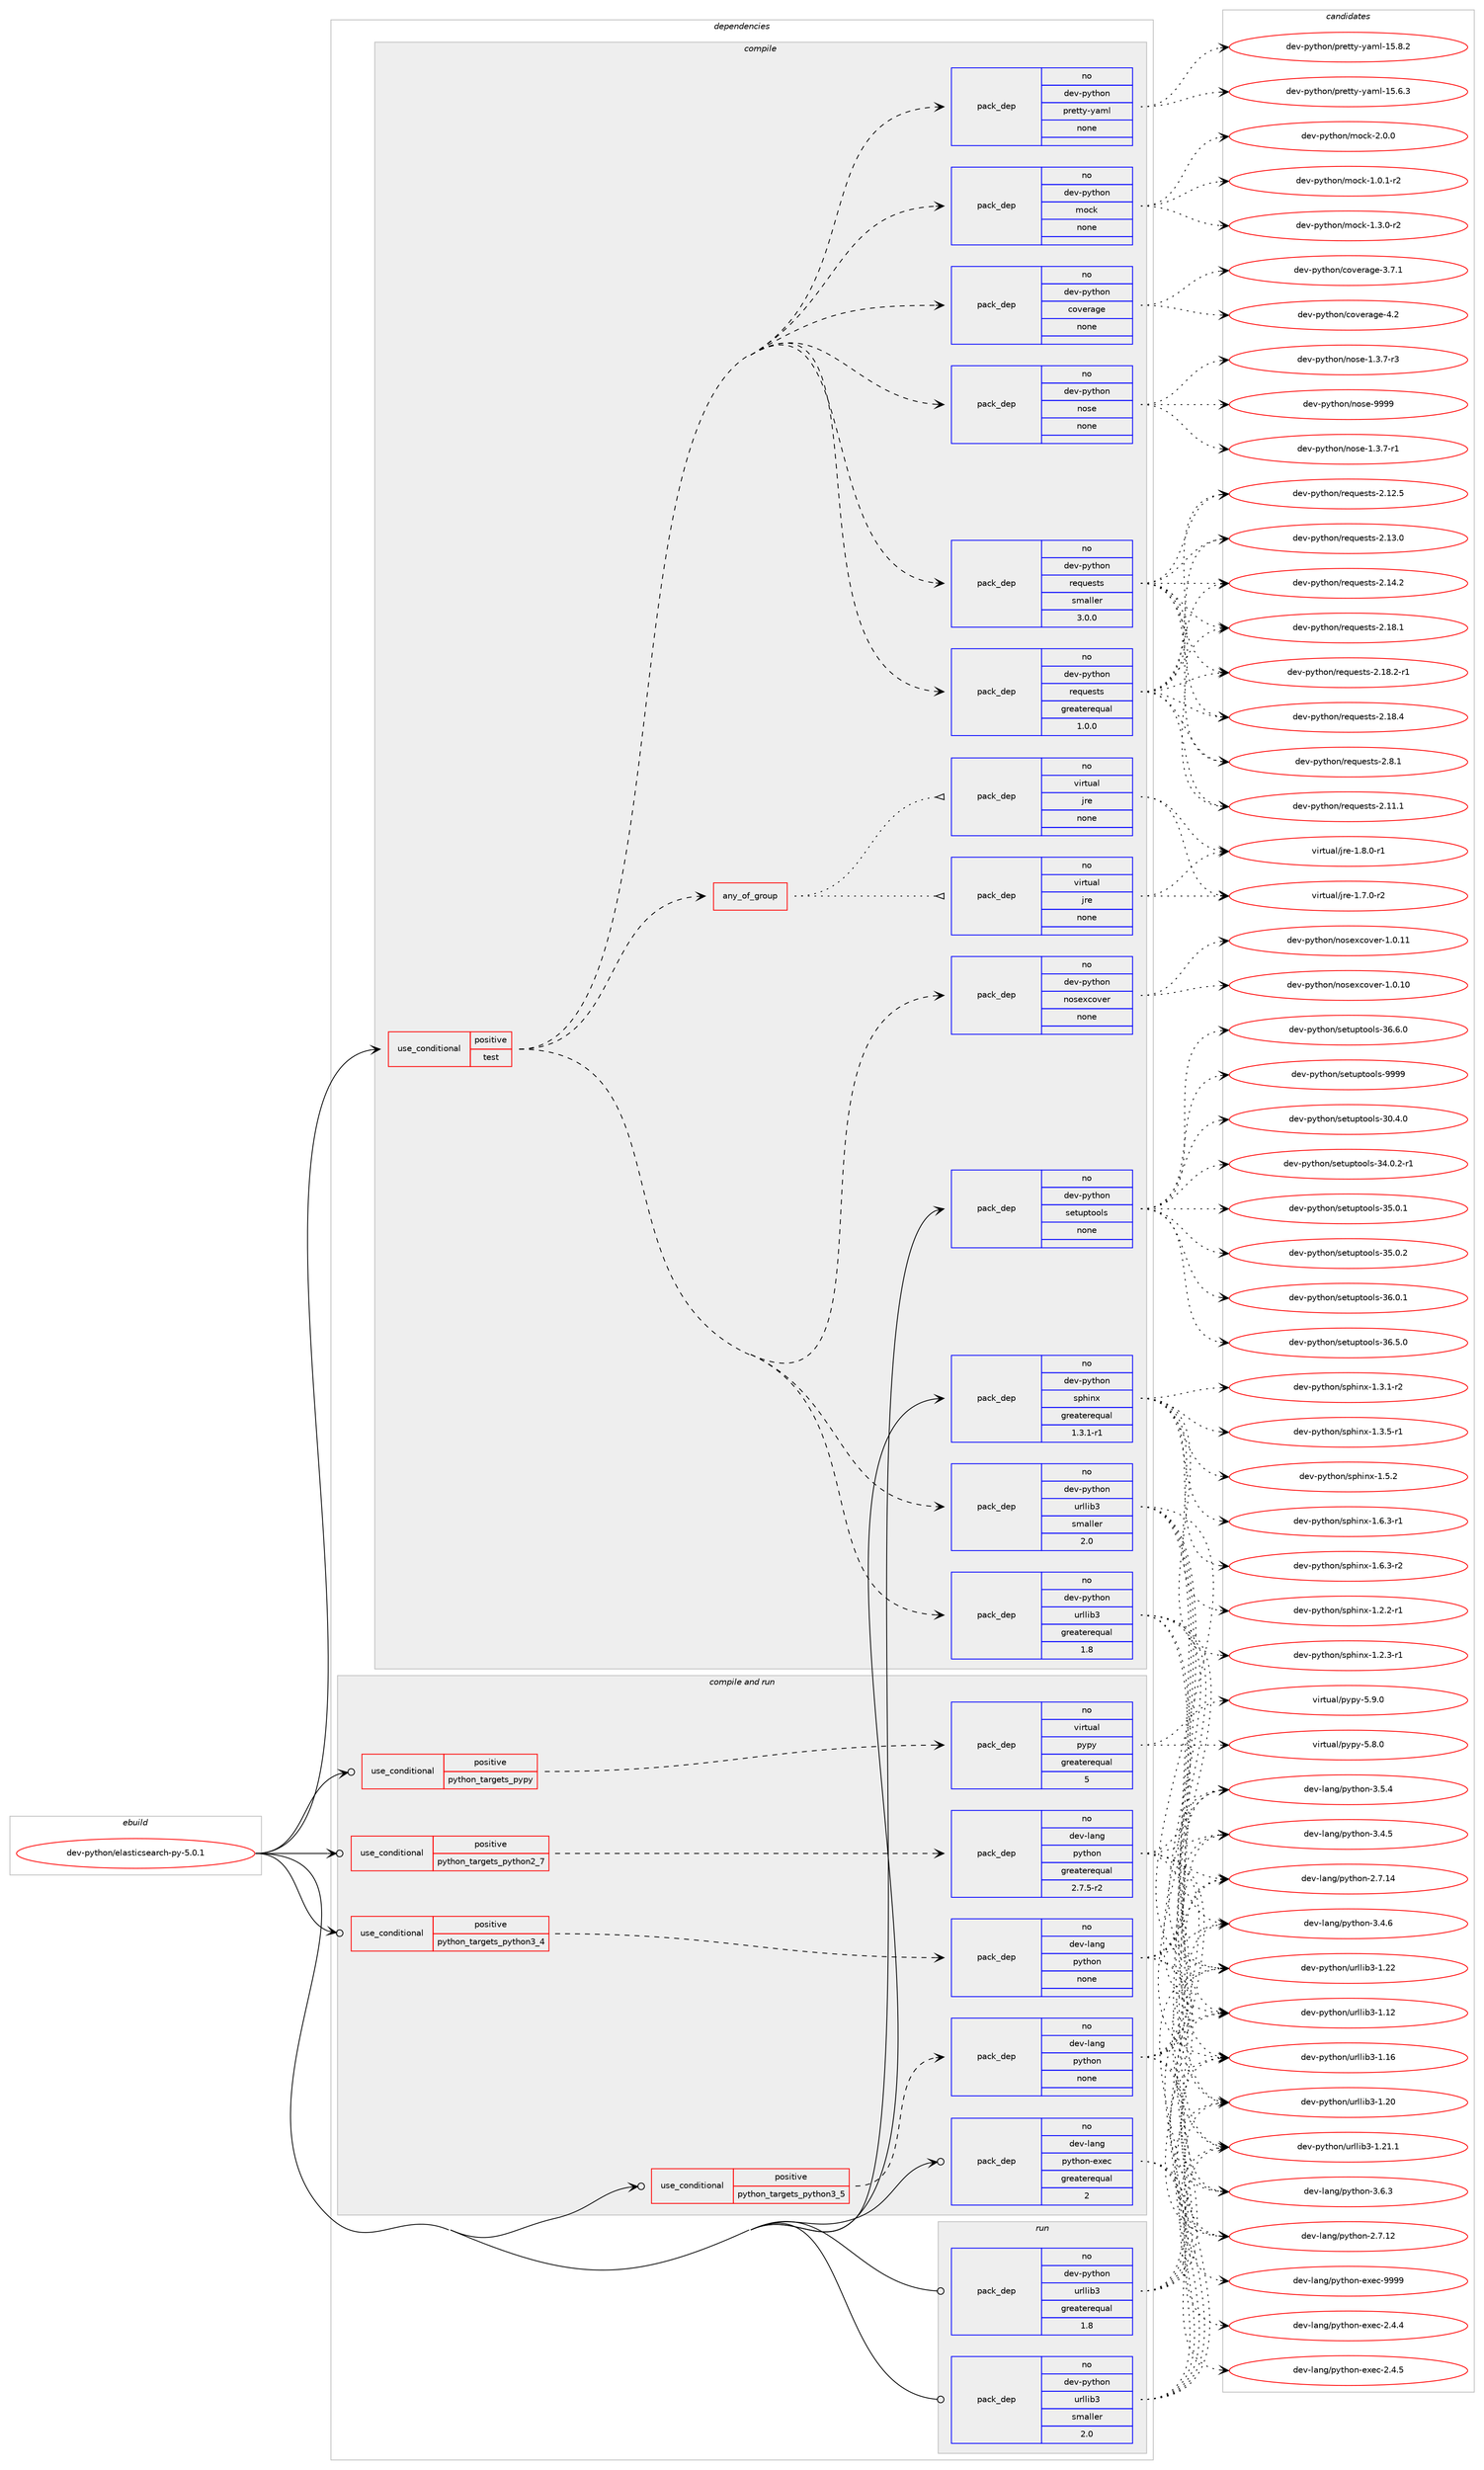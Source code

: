 digraph prolog {

# *************
# Graph options
# *************

newrank=true;
concentrate=true;
compound=true;
graph [rankdir=LR,fontname=Helvetica,fontsize=10,ranksep=1.5];#, ranksep=2.5, nodesep=0.2];
edge  [arrowhead=vee];
node  [fontname=Helvetica,fontsize=10];

# **********
# The ebuild
# **********

subgraph cluster_leftcol {
color=gray;
rank=same;
label=<<i>ebuild</i>>;
id [label="dev-python/elasticsearch-py-5.0.1", color=red, width=4, href="../dev-python/elasticsearch-py-5.0.1.svg"];
}

# ****************
# The dependencies
# ****************

subgraph cluster_midcol {
color=gray;
label=<<i>dependencies</i>>;
subgraph cluster_compile {
fillcolor="#eeeeee";
style=filled;
label=<<i>compile</i>>;
subgraph cond32323 {
dependency155831 [label=<<TABLE BORDER="0" CELLBORDER="1" CELLSPACING="0" CELLPADDING="4"><TR><TD ROWSPAN="3" CELLPADDING="10">use_conditional</TD></TR><TR><TD>positive</TD></TR><TR><TD>test</TD></TR></TABLE>>, shape=none, color=red];
subgraph pack119674 {
dependency155832 [label=<<TABLE BORDER="0" CELLBORDER="1" CELLSPACING="0" CELLPADDING="4" WIDTH="220"><TR><TD ROWSPAN="6" CELLPADDING="30">pack_dep</TD></TR><TR><TD WIDTH="110">no</TD></TR><TR><TD>dev-python</TD></TR><TR><TD>urllib3</TD></TR><TR><TD>greaterequal</TD></TR><TR><TD>1.8</TD></TR></TABLE>>, shape=none, color=blue];
}
dependency155831:e -> dependency155832:w [weight=20,style="dashed",arrowhead="vee"];
subgraph pack119675 {
dependency155833 [label=<<TABLE BORDER="0" CELLBORDER="1" CELLSPACING="0" CELLPADDING="4" WIDTH="220"><TR><TD ROWSPAN="6" CELLPADDING="30">pack_dep</TD></TR><TR><TD WIDTH="110">no</TD></TR><TR><TD>dev-python</TD></TR><TR><TD>urllib3</TD></TR><TR><TD>smaller</TD></TR><TR><TD>2.0</TD></TR></TABLE>>, shape=none, color=blue];
}
dependency155831:e -> dependency155833:w [weight=20,style="dashed",arrowhead="vee"];
subgraph pack119676 {
dependency155834 [label=<<TABLE BORDER="0" CELLBORDER="1" CELLSPACING="0" CELLPADDING="4" WIDTH="220"><TR><TD ROWSPAN="6" CELLPADDING="30">pack_dep</TD></TR><TR><TD WIDTH="110">no</TD></TR><TR><TD>dev-python</TD></TR><TR><TD>requests</TD></TR><TR><TD>greaterequal</TD></TR><TR><TD>1.0.0</TD></TR></TABLE>>, shape=none, color=blue];
}
dependency155831:e -> dependency155834:w [weight=20,style="dashed",arrowhead="vee"];
subgraph pack119677 {
dependency155835 [label=<<TABLE BORDER="0" CELLBORDER="1" CELLSPACING="0" CELLPADDING="4" WIDTH="220"><TR><TD ROWSPAN="6" CELLPADDING="30">pack_dep</TD></TR><TR><TD WIDTH="110">no</TD></TR><TR><TD>dev-python</TD></TR><TR><TD>requests</TD></TR><TR><TD>smaller</TD></TR><TR><TD>3.0.0</TD></TR></TABLE>>, shape=none, color=blue];
}
dependency155831:e -> dependency155835:w [weight=20,style="dashed",arrowhead="vee"];
subgraph pack119678 {
dependency155836 [label=<<TABLE BORDER="0" CELLBORDER="1" CELLSPACING="0" CELLPADDING="4" WIDTH="220"><TR><TD ROWSPAN="6" CELLPADDING="30">pack_dep</TD></TR><TR><TD WIDTH="110">no</TD></TR><TR><TD>dev-python</TD></TR><TR><TD>nose</TD></TR><TR><TD>none</TD></TR><TR><TD></TD></TR></TABLE>>, shape=none, color=blue];
}
dependency155831:e -> dependency155836:w [weight=20,style="dashed",arrowhead="vee"];
subgraph pack119679 {
dependency155837 [label=<<TABLE BORDER="0" CELLBORDER="1" CELLSPACING="0" CELLPADDING="4" WIDTH="220"><TR><TD ROWSPAN="6" CELLPADDING="30">pack_dep</TD></TR><TR><TD WIDTH="110">no</TD></TR><TR><TD>dev-python</TD></TR><TR><TD>coverage</TD></TR><TR><TD>none</TD></TR><TR><TD></TD></TR></TABLE>>, shape=none, color=blue];
}
dependency155831:e -> dependency155837:w [weight=20,style="dashed",arrowhead="vee"];
subgraph pack119680 {
dependency155838 [label=<<TABLE BORDER="0" CELLBORDER="1" CELLSPACING="0" CELLPADDING="4" WIDTH="220"><TR><TD ROWSPAN="6" CELLPADDING="30">pack_dep</TD></TR><TR><TD WIDTH="110">no</TD></TR><TR><TD>dev-python</TD></TR><TR><TD>mock</TD></TR><TR><TD>none</TD></TR><TR><TD></TD></TR></TABLE>>, shape=none, color=blue];
}
dependency155831:e -> dependency155838:w [weight=20,style="dashed",arrowhead="vee"];
subgraph pack119681 {
dependency155839 [label=<<TABLE BORDER="0" CELLBORDER="1" CELLSPACING="0" CELLPADDING="4" WIDTH="220"><TR><TD ROWSPAN="6" CELLPADDING="30">pack_dep</TD></TR><TR><TD WIDTH="110">no</TD></TR><TR><TD>dev-python</TD></TR><TR><TD>pretty-yaml</TD></TR><TR><TD>none</TD></TR><TR><TD></TD></TR></TABLE>>, shape=none, color=blue];
}
dependency155831:e -> dependency155839:w [weight=20,style="dashed",arrowhead="vee"];
subgraph pack119682 {
dependency155840 [label=<<TABLE BORDER="0" CELLBORDER="1" CELLSPACING="0" CELLPADDING="4" WIDTH="220"><TR><TD ROWSPAN="6" CELLPADDING="30">pack_dep</TD></TR><TR><TD WIDTH="110">no</TD></TR><TR><TD>dev-python</TD></TR><TR><TD>nosexcover</TD></TR><TR><TD>none</TD></TR><TR><TD></TD></TR></TABLE>>, shape=none, color=blue];
}
dependency155831:e -> dependency155840:w [weight=20,style="dashed",arrowhead="vee"];
subgraph any3794 {
dependency155841 [label=<<TABLE BORDER="0" CELLBORDER="1" CELLSPACING="0" CELLPADDING="4"><TR><TD CELLPADDING="10">any_of_group</TD></TR></TABLE>>, shape=none, color=red];subgraph pack119683 {
dependency155842 [label=<<TABLE BORDER="0" CELLBORDER="1" CELLSPACING="0" CELLPADDING="4" WIDTH="220"><TR><TD ROWSPAN="6" CELLPADDING="30">pack_dep</TD></TR><TR><TD WIDTH="110">no</TD></TR><TR><TD>virtual</TD></TR><TR><TD>jre</TD></TR><TR><TD>none</TD></TR><TR><TD></TD></TR></TABLE>>, shape=none, color=blue];
}
dependency155841:e -> dependency155842:w [weight=20,style="dotted",arrowhead="oinv"];
subgraph pack119684 {
dependency155843 [label=<<TABLE BORDER="0" CELLBORDER="1" CELLSPACING="0" CELLPADDING="4" WIDTH="220"><TR><TD ROWSPAN="6" CELLPADDING="30">pack_dep</TD></TR><TR><TD WIDTH="110">no</TD></TR><TR><TD>virtual</TD></TR><TR><TD>jre</TD></TR><TR><TD>none</TD></TR><TR><TD></TD></TR></TABLE>>, shape=none, color=blue];
}
dependency155841:e -> dependency155843:w [weight=20,style="dotted",arrowhead="oinv"];
}
dependency155831:e -> dependency155841:w [weight=20,style="dashed",arrowhead="vee"];
}
id:e -> dependency155831:w [weight=20,style="solid",arrowhead="vee"];
subgraph pack119685 {
dependency155844 [label=<<TABLE BORDER="0" CELLBORDER="1" CELLSPACING="0" CELLPADDING="4" WIDTH="220"><TR><TD ROWSPAN="6" CELLPADDING="30">pack_dep</TD></TR><TR><TD WIDTH="110">no</TD></TR><TR><TD>dev-python</TD></TR><TR><TD>setuptools</TD></TR><TR><TD>none</TD></TR><TR><TD></TD></TR></TABLE>>, shape=none, color=blue];
}
id:e -> dependency155844:w [weight=20,style="solid",arrowhead="vee"];
subgraph pack119686 {
dependency155845 [label=<<TABLE BORDER="0" CELLBORDER="1" CELLSPACING="0" CELLPADDING="4" WIDTH="220"><TR><TD ROWSPAN="6" CELLPADDING="30">pack_dep</TD></TR><TR><TD WIDTH="110">no</TD></TR><TR><TD>dev-python</TD></TR><TR><TD>sphinx</TD></TR><TR><TD>greaterequal</TD></TR><TR><TD>1.3.1-r1</TD></TR></TABLE>>, shape=none, color=blue];
}
id:e -> dependency155845:w [weight=20,style="solid",arrowhead="vee"];
}
subgraph cluster_compileandrun {
fillcolor="#eeeeee";
style=filled;
label=<<i>compile and run</i>>;
subgraph cond32324 {
dependency155846 [label=<<TABLE BORDER="0" CELLBORDER="1" CELLSPACING="0" CELLPADDING="4"><TR><TD ROWSPAN="3" CELLPADDING="10">use_conditional</TD></TR><TR><TD>positive</TD></TR><TR><TD>python_targets_pypy</TD></TR></TABLE>>, shape=none, color=red];
subgraph pack119687 {
dependency155847 [label=<<TABLE BORDER="0" CELLBORDER="1" CELLSPACING="0" CELLPADDING="4" WIDTH="220"><TR><TD ROWSPAN="6" CELLPADDING="30">pack_dep</TD></TR><TR><TD WIDTH="110">no</TD></TR><TR><TD>virtual</TD></TR><TR><TD>pypy</TD></TR><TR><TD>greaterequal</TD></TR><TR><TD>5</TD></TR></TABLE>>, shape=none, color=blue];
}
dependency155846:e -> dependency155847:w [weight=20,style="dashed",arrowhead="vee"];
}
id:e -> dependency155846:w [weight=20,style="solid",arrowhead="odotvee"];
subgraph cond32325 {
dependency155848 [label=<<TABLE BORDER="0" CELLBORDER="1" CELLSPACING="0" CELLPADDING="4"><TR><TD ROWSPAN="3" CELLPADDING="10">use_conditional</TD></TR><TR><TD>positive</TD></TR><TR><TD>python_targets_python2_7</TD></TR></TABLE>>, shape=none, color=red];
subgraph pack119688 {
dependency155849 [label=<<TABLE BORDER="0" CELLBORDER="1" CELLSPACING="0" CELLPADDING="4" WIDTH="220"><TR><TD ROWSPAN="6" CELLPADDING="30">pack_dep</TD></TR><TR><TD WIDTH="110">no</TD></TR><TR><TD>dev-lang</TD></TR><TR><TD>python</TD></TR><TR><TD>greaterequal</TD></TR><TR><TD>2.7.5-r2</TD></TR></TABLE>>, shape=none, color=blue];
}
dependency155848:e -> dependency155849:w [weight=20,style="dashed",arrowhead="vee"];
}
id:e -> dependency155848:w [weight=20,style="solid",arrowhead="odotvee"];
subgraph cond32326 {
dependency155850 [label=<<TABLE BORDER="0" CELLBORDER="1" CELLSPACING="0" CELLPADDING="4"><TR><TD ROWSPAN="3" CELLPADDING="10">use_conditional</TD></TR><TR><TD>positive</TD></TR><TR><TD>python_targets_python3_4</TD></TR></TABLE>>, shape=none, color=red];
subgraph pack119689 {
dependency155851 [label=<<TABLE BORDER="0" CELLBORDER="1" CELLSPACING="0" CELLPADDING="4" WIDTH="220"><TR><TD ROWSPAN="6" CELLPADDING="30">pack_dep</TD></TR><TR><TD WIDTH="110">no</TD></TR><TR><TD>dev-lang</TD></TR><TR><TD>python</TD></TR><TR><TD>none</TD></TR><TR><TD></TD></TR></TABLE>>, shape=none, color=blue];
}
dependency155850:e -> dependency155851:w [weight=20,style="dashed",arrowhead="vee"];
}
id:e -> dependency155850:w [weight=20,style="solid",arrowhead="odotvee"];
subgraph cond32327 {
dependency155852 [label=<<TABLE BORDER="0" CELLBORDER="1" CELLSPACING="0" CELLPADDING="4"><TR><TD ROWSPAN="3" CELLPADDING="10">use_conditional</TD></TR><TR><TD>positive</TD></TR><TR><TD>python_targets_python3_5</TD></TR></TABLE>>, shape=none, color=red];
subgraph pack119690 {
dependency155853 [label=<<TABLE BORDER="0" CELLBORDER="1" CELLSPACING="0" CELLPADDING="4" WIDTH="220"><TR><TD ROWSPAN="6" CELLPADDING="30">pack_dep</TD></TR><TR><TD WIDTH="110">no</TD></TR><TR><TD>dev-lang</TD></TR><TR><TD>python</TD></TR><TR><TD>none</TD></TR><TR><TD></TD></TR></TABLE>>, shape=none, color=blue];
}
dependency155852:e -> dependency155853:w [weight=20,style="dashed",arrowhead="vee"];
}
id:e -> dependency155852:w [weight=20,style="solid",arrowhead="odotvee"];
subgraph pack119691 {
dependency155854 [label=<<TABLE BORDER="0" CELLBORDER="1" CELLSPACING="0" CELLPADDING="4" WIDTH="220"><TR><TD ROWSPAN="6" CELLPADDING="30">pack_dep</TD></TR><TR><TD WIDTH="110">no</TD></TR><TR><TD>dev-lang</TD></TR><TR><TD>python-exec</TD></TR><TR><TD>greaterequal</TD></TR><TR><TD>2</TD></TR></TABLE>>, shape=none, color=blue];
}
id:e -> dependency155854:w [weight=20,style="solid",arrowhead="odotvee"];
}
subgraph cluster_run {
fillcolor="#eeeeee";
style=filled;
label=<<i>run</i>>;
subgraph pack119692 {
dependency155855 [label=<<TABLE BORDER="0" CELLBORDER="1" CELLSPACING="0" CELLPADDING="4" WIDTH="220"><TR><TD ROWSPAN="6" CELLPADDING="30">pack_dep</TD></TR><TR><TD WIDTH="110">no</TD></TR><TR><TD>dev-python</TD></TR><TR><TD>urllib3</TD></TR><TR><TD>greaterequal</TD></TR><TR><TD>1.8</TD></TR></TABLE>>, shape=none, color=blue];
}
id:e -> dependency155855:w [weight=20,style="solid",arrowhead="odot"];
subgraph pack119693 {
dependency155856 [label=<<TABLE BORDER="0" CELLBORDER="1" CELLSPACING="0" CELLPADDING="4" WIDTH="220"><TR><TD ROWSPAN="6" CELLPADDING="30">pack_dep</TD></TR><TR><TD WIDTH="110">no</TD></TR><TR><TD>dev-python</TD></TR><TR><TD>urllib3</TD></TR><TR><TD>smaller</TD></TR><TR><TD>2.0</TD></TR></TABLE>>, shape=none, color=blue];
}
id:e -> dependency155856:w [weight=20,style="solid",arrowhead="odot"];
}
}

# **************
# The candidates
# **************

subgraph cluster_choices {
rank=same;
color=gray;
label=<<i>candidates</i>>;

subgraph choice119674 {
color=black;
nodesep=1;
choice100101118451121211161041111104711711410810810598514549464950 [label="dev-python/urllib3-1.12", color=red, width=4,href="../dev-python/urllib3-1.12.svg"];
choice100101118451121211161041111104711711410810810598514549464954 [label="dev-python/urllib3-1.16", color=red, width=4,href="../dev-python/urllib3-1.16.svg"];
choice100101118451121211161041111104711711410810810598514549465048 [label="dev-python/urllib3-1.20", color=red, width=4,href="../dev-python/urllib3-1.20.svg"];
choice1001011184511212111610411111047117114108108105985145494650494649 [label="dev-python/urllib3-1.21.1", color=red, width=4,href="../dev-python/urllib3-1.21.1.svg"];
choice100101118451121211161041111104711711410810810598514549465050 [label="dev-python/urllib3-1.22", color=red, width=4,href="../dev-python/urllib3-1.22.svg"];
dependency155832:e -> choice100101118451121211161041111104711711410810810598514549464950:w [style=dotted,weight="100"];
dependency155832:e -> choice100101118451121211161041111104711711410810810598514549464954:w [style=dotted,weight="100"];
dependency155832:e -> choice100101118451121211161041111104711711410810810598514549465048:w [style=dotted,weight="100"];
dependency155832:e -> choice1001011184511212111610411111047117114108108105985145494650494649:w [style=dotted,weight="100"];
dependency155832:e -> choice100101118451121211161041111104711711410810810598514549465050:w [style=dotted,weight="100"];
}
subgraph choice119675 {
color=black;
nodesep=1;
choice100101118451121211161041111104711711410810810598514549464950 [label="dev-python/urllib3-1.12", color=red, width=4,href="../dev-python/urllib3-1.12.svg"];
choice100101118451121211161041111104711711410810810598514549464954 [label="dev-python/urllib3-1.16", color=red, width=4,href="../dev-python/urllib3-1.16.svg"];
choice100101118451121211161041111104711711410810810598514549465048 [label="dev-python/urllib3-1.20", color=red, width=4,href="../dev-python/urllib3-1.20.svg"];
choice1001011184511212111610411111047117114108108105985145494650494649 [label="dev-python/urllib3-1.21.1", color=red, width=4,href="../dev-python/urllib3-1.21.1.svg"];
choice100101118451121211161041111104711711410810810598514549465050 [label="dev-python/urllib3-1.22", color=red, width=4,href="../dev-python/urllib3-1.22.svg"];
dependency155833:e -> choice100101118451121211161041111104711711410810810598514549464950:w [style=dotted,weight="100"];
dependency155833:e -> choice100101118451121211161041111104711711410810810598514549464954:w [style=dotted,weight="100"];
dependency155833:e -> choice100101118451121211161041111104711711410810810598514549465048:w [style=dotted,weight="100"];
dependency155833:e -> choice1001011184511212111610411111047117114108108105985145494650494649:w [style=dotted,weight="100"];
dependency155833:e -> choice100101118451121211161041111104711711410810810598514549465050:w [style=dotted,weight="100"];
}
subgraph choice119676 {
color=black;
nodesep=1;
choice100101118451121211161041111104711410111311710111511611545504649494649 [label="dev-python/requests-2.11.1", color=red, width=4,href="../dev-python/requests-2.11.1.svg"];
choice100101118451121211161041111104711410111311710111511611545504649504653 [label="dev-python/requests-2.12.5", color=red, width=4,href="../dev-python/requests-2.12.5.svg"];
choice100101118451121211161041111104711410111311710111511611545504649514648 [label="dev-python/requests-2.13.0", color=red, width=4,href="../dev-python/requests-2.13.0.svg"];
choice100101118451121211161041111104711410111311710111511611545504649524650 [label="dev-python/requests-2.14.2", color=red, width=4,href="../dev-python/requests-2.14.2.svg"];
choice100101118451121211161041111104711410111311710111511611545504649564649 [label="dev-python/requests-2.18.1", color=red, width=4,href="../dev-python/requests-2.18.1.svg"];
choice1001011184511212111610411111047114101113117101115116115455046495646504511449 [label="dev-python/requests-2.18.2-r1", color=red, width=4,href="../dev-python/requests-2.18.2-r1.svg"];
choice100101118451121211161041111104711410111311710111511611545504649564652 [label="dev-python/requests-2.18.4", color=red, width=4,href="../dev-python/requests-2.18.4.svg"];
choice1001011184511212111610411111047114101113117101115116115455046564649 [label="dev-python/requests-2.8.1", color=red, width=4,href="../dev-python/requests-2.8.1.svg"];
dependency155834:e -> choice100101118451121211161041111104711410111311710111511611545504649494649:w [style=dotted,weight="100"];
dependency155834:e -> choice100101118451121211161041111104711410111311710111511611545504649504653:w [style=dotted,weight="100"];
dependency155834:e -> choice100101118451121211161041111104711410111311710111511611545504649514648:w [style=dotted,weight="100"];
dependency155834:e -> choice100101118451121211161041111104711410111311710111511611545504649524650:w [style=dotted,weight="100"];
dependency155834:e -> choice100101118451121211161041111104711410111311710111511611545504649564649:w [style=dotted,weight="100"];
dependency155834:e -> choice1001011184511212111610411111047114101113117101115116115455046495646504511449:w [style=dotted,weight="100"];
dependency155834:e -> choice100101118451121211161041111104711410111311710111511611545504649564652:w [style=dotted,weight="100"];
dependency155834:e -> choice1001011184511212111610411111047114101113117101115116115455046564649:w [style=dotted,weight="100"];
}
subgraph choice119677 {
color=black;
nodesep=1;
choice100101118451121211161041111104711410111311710111511611545504649494649 [label="dev-python/requests-2.11.1", color=red, width=4,href="../dev-python/requests-2.11.1.svg"];
choice100101118451121211161041111104711410111311710111511611545504649504653 [label="dev-python/requests-2.12.5", color=red, width=4,href="../dev-python/requests-2.12.5.svg"];
choice100101118451121211161041111104711410111311710111511611545504649514648 [label="dev-python/requests-2.13.0", color=red, width=4,href="../dev-python/requests-2.13.0.svg"];
choice100101118451121211161041111104711410111311710111511611545504649524650 [label="dev-python/requests-2.14.2", color=red, width=4,href="../dev-python/requests-2.14.2.svg"];
choice100101118451121211161041111104711410111311710111511611545504649564649 [label="dev-python/requests-2.18.1", color=red, width=4,href="../dev-python/requests-2.18.1.svg"];
choice1001011184511212111610411111047114101113117101115116115455046495646504511449 [label="dev-python/requests-2.18.2-r1", color=red, width=4,href="../dev-python/requests-2.18.2-r1.svg"];
choice100101118451121211161041111104711410111311710111511611545504649564652 [label="dev-python/requests-2.18.4", color=red, width=4,href="../dev-python/requests-2.18.4.svg"];
choice1001011184511212111610411111047114101113117101115116115455046564649 [label="dev-python/requests-2.8.1", color=red, width=4,href="../dev-python/requests-2.8.1.svg"];
dependency155835:e -> choice100101118451121211161041111104711410111311710111511611545504649494649:w [style=dotted,weight="100"];
dependency155835:e -> choice100101118451121211161041111104711410111311710111511611545504649504653:w [style=dotted,weight="100"];
dependency155835:e -> choice100101118451121211161041111104711410111311710111511611545504649514648:w [style=dotted,weight="100"];
dependency155835:e -> choice100101118451121211161041111104711410111311710111511611545504649524650:w [style=dotted,weight="100"];
dependency155835:e -> choice100101118451121211161041111104711410111311710111511611545504649564649:w [style=dotted,weight="100"];
dependency155835:e -> choice1001011184511212111610411111047114101113117101115116115455046495646504511449:w [style=dotted,weight="100"];
dependency155835:e -> choice100101118451121211161041111104711410111311710111511611545504649564652:w [style=dotted,weight="100"];
dependency155835:e -> choice1001011184511212111610411111047114101113117101115116115455046564649:w [style=dotted,weight="100"];
}
subgraph choice119678 {
color=black;
nodesep=1;
choice10010111845112121116104111110471101111151014549465146554511449 [label="dev-python/nose-1.3.7-r1", color=red, width=4,href="../dev-python/nose-1.3.7-r1.svg"];
choice10010111845112121116104111110471101111151014549465146554511451 [label="dev-python/nose-1.3.7-r3", color=red, width=4,href="../dev-python/nose-1.3.7-r3.svg"];
choice10010111845112121116104111110471101111151014557575757 [label="dev-python/nose-9999", color=red, width=4,href="../dev-python/nose-9999.svg"];
dependency155836:e -> choice10010111845112121116104111110471101111151014549465146554511449:w [style=dotted,weight="100"];
dependency155836:e -> choice10010111845112121116104111110471101111151014549465146554511451:w [style=dotted,weight="100"];
dependency155836:e -> choice10010111845112121116104111110471101111151014557575757:w [style=dotted,weight="100"];
}
subgraph choice119679 {
color=black;
nodesep=1;
choice10010111845112121116104111110479911111810111497103101455146554649 [label="dev-python/coverage-3.7.1", color=red, width=4,href="../dev-python/coverage-3.7.1.svg"];
choice1001011184511212111610411111047991111181011149710310145524650 [label="dev-python/coverage-4.2", color=red, width=4,href="../dev-python/coverage-4.2.svg"];
dependency155837:e -> choice10010111845112121116104111110479911111810111497103101455146554649:w [style=dotted,weight="100"];
dependency155837:e -> choice1001011184511212111610411111047991111181011149710310145524650:w [style=dotted,weight="100"];
}
subgraph choice119680 {
color=black;
nodesep=1;
choice1001011184511212111610411111047109111991074549464846494511450 [label="dev-python/mock-1.0.1-r2", color=red, width=4,href="../dev-python/mock-1.0.1-r2.svg"];
choice1001011184511212111610411111047109111991074549465146484511450 [label="dev-python/mock-1.3.0-r2", color=red, width=4,href="../dev-python/mock-1.3.0-r2.svg"];
choice100101118451121211161041111104710911199107455046484648 [label="dev-python/mock-2.0.0", color=red, width=4,href="../dev-python/mock-2.0.0.svg"];
dependency155838:e -> choice1001011184511212111610411111047109111991074549464846494511450:w [style=dotted,weight="100"];
dependency155838:e -> choice1001011184511212111610411111047109111991074549465146484511450:w [style=dotted,weight="100"];
dependency155838:e -> choice100101118451121211161041111104710911199107455046484648:w [style=dotted,weight="100"];
}
subgraph choice119681 {
color=black;
nodesep=1;
choice1001011184511212111610411111047112114101116116121451219710910845495346544651 [label="dev-python/pretty-yaml-15.6.3", color=red, width=4,href="../dev-python/pretty-yaml-15.6.3.svg"];
choice1001011184511212111610411111047112114101116116121451219710910845495346564650 [label="dev-python/pretty-yaml-15.8.2", color=red, width=4,href="../dev-python/pretty-yaml-15.8.2.svg"];
dependency155839:e -> choice1001011184511212111610411111047112114101116116121451219710910845495346544651:w [style=dotted,weight="100"];
dependency155839:e -> choice1001011184511212111610411111047112114101116116121451219710910845495346564650:w [style=dotted,weight="100"];
}
subgraph choice119682 {
color=black;
nodesep=1;
choice10010111845112121116104111110471101111151011209911111810111445494648464948 [label="dev-python/nosexcover-1.0.10", color=red, width=4,href="../dev-python/nosexcover-1.0.10.svg"];
choice10010111845112121116104111110471101111151011209911111810111445494648464949 [label="dev-python/nosexcover-1.0.11", color=red, width=4,href="../dev-python/nosexcover-1.0.11.svg"];
dependency155840:e -> choice10010111845112121116104111110471101111151011209911111810111445494648464948:w [style=dotted,weight="100"];
dependency155840:e -> choice10010111845112121116104111110471101111151011209911111810111445494648464949:w [style=dotted,weight="100"];
}
subgraph choice119683 {
color=black;
nodesep=1;
choice11810511411611797108471061141014549465546484511450 [label="virtual/jre-1.7.0-r2", color=red, width=4,href="../virtual/jre-1.7.0-r2.svg"];
choice11810511411611797108471061141014549465646484511449 [label="virtual/jre-1.8.0-r1", color=red, width=4,href="../virtual/jre-1.8.0-r1.svg"];
dependency155842:e -> choice11810511411611797108471061141014549465546484511450:w [style=dotted,weight="100"];
dependency155842:e -> choice11810511411611797108471061141014549465646484511449:w [style=dotted,weight="100"];
}
subgraph choice119684 {
color=black;
nodesep=1;
choice11810511411611797108471061141014549465546484511450 [label="virtual/jre-1.7.0-r2", color=red, width=4,href="../virtual/jre-1.7.0-r2.svg"];
choice11810511411611797108471061141014549465646484511449 [label="virtual/jre-1.8.0-r1", color=red, width=4,href="../virtual/jre-1.8.0-r1.svg"];
dependency155843:e -> choice11810511411611797108471061141014549465546484511450:w [style=dotted,weight="100"];
dependency155843:e -> choice11810511411611797108471061141014549465646484511449:w [style=dotted,weight="100"];
}
subgraph choice119685 {
color=black;
nodesep=1;
choice100101118451121211161041111104711510111611711211611111110811545514846524648 [label="dev-python/setuptools-30.4.0", color=red, width=4,href="../dev-python/setuptools-30.4.0.svg"];
choice1001011184511212111610411111047115101116117112116111111108115455152464846504511449 [label="dev-python/setuptools-34.0.2-r1", color=red, width=4,href="../dev-python/setuptools-34.0.2-r1.svg"];
choice100101118451121211161041111104711510111611711211611111110811545515346484649 [label="dev-python/setuptools-35.0.1", color=red, width=4,href="../dev-python/setuptools-35.0.1.svg"];
choice100101118451121211161041111104711510111611711211611111110811545515346484650 [label="dev-python/setuptools-35.0.2", color=red, width=4,href="../dev-python/setuptools-35.0.2.svg"];
choice100101118451121211161041111104711510111611711211611111110811545515446484649 [label="dev-python/setuptools-36.0.1", color=red, width=4,href="../dev-python/setuptools-36.0.1.svg"];
choice100101118451121211161041111104711510111611711211611111110811545515446534648 [label="dev-python/setuptools-36.5.0", color=red, width=4,href="../dev-python/setuptools-36.5.0.svg"];
choice100101118451121211161041111104711510111611711211611111110811545515446544648 [label="dev-python/setuptools-36.6.0", color=red, width=4,href="../dev-python/setuptools-36.6.0.svg"];
choice10010111845112121116104111110471151011161171121161111111081154557575757 [label="dev-python/setuptools-9999", color=red, width=4,href="../dev-python/setuptools-9999.svg"];
dependency155844:e -> choice100101118451121211161041111104711510111611711211611111110811545514846524648:w [style=dotted,weight="100"];
dependency155844:e -> choice1001011184511212111610411111047115101116117112116111111108115455152464846504511449:w [style=dotted,weight="100"];
dependency155844:e -> choice100101118451121211161041111104711510111611711211611111110811545515346484649:w [style=dotted,weight="100"];
dependency155844:e -> choice100101118451121211161041111104711510111611711211611111110811545515346484650:w [style=dotted,weight="100"];
dependency155844:e -> choice100101118451121211161041111104711510111611711211611111110811545515446484649:w [style=dotted,weight="100"];
dependency155844:e -> choice100101118451121211161041111104711510111611711211611111110811545515446534648:w [style=dotted,weight="100"];
dependency155844:e -> choice100101118451121211161041111104711510111611711211611111110811545515446544648:w [style=dotted,weight="100"];
dependency155844:e -> choice10010111845112121116104111110471151011161171121161111111081154557575757:w [style=dotted,weight="100"];
}
subgraph choice119686 {
color=black;
nodesep=1;
choice10010111845112121116104111110471151121041051101204549465046504511449 [label="dev-python/sphinx-1.2.2-r1", color=red, width=4,href="../dev-python/sphinx-1.2.2-r1.svg"];
choice10010111845112121116104111110471151121041051101204549465046514511449 [label="dev-python/sphinx-1.2.3-r1", color=red, width=4,href="../dev-python/sphinx-1.2.3-r1.svg"];
choice10010111845112121116104111110471151121041051101204549465146494511450 [label="dev-python/sphinx-1.3.1-r2", color=red, width=4,href="../dev-python/sphinx-1.3.1-r2.svg"];
choice10010111845112121116104111110471151121041051101204549465146534511449 [label="dev-python/sphinx-1.3.5-r1", color=red, width=4,href="../dev-python/sphinx-1.3.5-r1.svg"];
choice1001011184511212111610411111047115112104105110120454946534650 [label="dev-python/sphinx-1.5.2", color=red, width=4,href="../dev-python/sphinx-1.5.2.svg"];
choice10010111845112121116104111110471151121041051101204549465446514511449 [label="dev-python/sphinx-1.6.3-r1", color=red, width=4,href="../dev-python/sphinx-1.6.3-r1.svg"];
choice10010111845112121116104111110471151121041051101204549465446514511450 [label="dev-python/sphinx-1.6.3-r2", color=red, width=4,href="../dev-python/sphinx-1.6.3-r2.svg"];
dependency155845:e -> choice10010111845112121116104111110471151121041051101204549465046504511449:w [style=dotted,weight="100"];
dependency155845:e -> choice10010111845112121116104111110471151121041051101204549465046514511449:w [style=dotted,weight="100"];
dependency155845:e -> choice10010111845112121116104111110471151121041051101204549465146494511450:w [style=dotted,weight="100"];
dependency155845:e -> choice10010111845112121116104111110471151121041051101204549465146534511449:w [style=dotted,weight="100"];
dependency155845:e -> choice1001011184511212111610411111047115112104105110120454946534650:w [style=dotted,weight="100"];
dependency155845:e -> choice10010111845112121116104111110471151121041051101204549465446514511449:w [style=dotted,weight="100"];
dependency155845:e -> choice10010111845112121116104111110471151121041051101204549465446514511450:w [style=dotted,weight="100"];
}
subgraph choice119687 {
color=black;
nodesep=1;
choice1181051141161179710847112121112121455346564648 [label="virtual/pypy-5.8.0", color=red, width=4,href="../virtual/pypy-5.8.0.svg"];
choice1181051141161179710847112121112121455346574648 [label="virtual/pypy-5.9.0", color=red, width=4,href="../virtual/pypy-5.9.0.svg"];
dependency155847:e -> choice1181051141161179710847112121112121455346564648:w [style=dotted,weight="100"];
dependency155847:e -> choice1181051141161179710847112121112121455346574648:w [style=dotted,weight="100"];
}
subgraph choice119688 {
color=black;
nodesep=1;
choice10010111845108971101034711212111610411111045504655464950 [label="dev-lang/python-2.7.12", color=red, width=4,href="../dev-lang/python-2.7.12.svg"];
choice10010111845108971101034711212111610411111045504655464952 [label="dev-lang/python-2.7.14", color=red, width=4,href="../dev-lang/python-2.7.14.svg"];
choice100101118451089711010347112121116104111110455146524653 [label="dev-lang/python-3.4.5", color=red, width=4,href="../dev-lang/python-3.4.5.svg"];
choice100101118451089711010347112121116104111110455146524654 [label="dev-lang/python-3.4.6", color=red, width=4,href="../dev-lang/python-3.4.6.svg"];
choice100101118451089711010347112121116104111110455146534652 [label="dev-lang/python-3.5.4", color=red, width=4,href="../dev-lang/python-3.5.4.svg"];
choice100101118451089711010347112121116104111110455146544651 [label="dev-lang/python-3.6.3", color=red, width=4,href="../dev-lang/python-3.6.3.svg"];
dependency155849:e -> choice10010111845108971101034711212111610411111045504655464950:w [style=dotted,weight="100"];
dependency155849:e -> choice10010111845108971101034711212111610411111045504655464952:w [style=dotted,weight="100"];
dependency155849:e -> choice100101118451089711010347112121116104111110455146524653:w [style=dotted,weight="100"];
dependency155849:e -> choice100101118451089711010347112121116104111110455146524654:w [style=dotted,weight="100"];
dependency155849:e -> choice100101118451089711010347112121116104111110455146534652:w [style=dotted,weight="100"];
dependency155849:e -> choice100101118451089711010347112121116104111110455146544651:w [style=dotted,weight="100"];
}
subgraph choice119689 {
color=black;
nodesep=1;
choice10010111845108971101034711212111610411111045504655464950 [label="dev-lang/python-2.7.12", color=red, width=4,href="../dev-lang/python-2.7.12.svg"];
choice10010111845108971101034711212111610411111045504655464952 [label="dev-lang/python-2.7.14", color=red, width=4,href="../dev-lang/python-2.7.14.svg"];
choice100101118451089711010347112121116104111110455146524653 [label="dev-lang/python-3.4.5", color=red, width=4,href="../dev-lang/python-3.4.5.svg"];
choice100101118451089711010347112121116104111110455146524654 [label="dev-lang/python-3.4.6", color=red, width=4,href="../dev-lang/python-3.4.6.svg"];
choice100101118451089711010347112121116104111110455146534652 [label="dev-lang/python-3.5.4", color=red, width=4,href="../dev-lang/python-3.5.4.svg"];
choice100101118451089711010347112121116104111110455146544651 [label="dev-lang/python-3.6.3", color=red, width=4,href="../dev-lang/python-3.6.3.svg"];
dependency155851:e -> choice10010111845108971101034711212111610411111045504655464950:w [style=dotted,weight="100"];
dependency155851:e -> choice10010111845108971101034711212111610411111045504655464952:w [style=dotted,weight="100"];
dependency155851:e -> choice100101118451089711010347112121116104111110455146524653:w [style=dotted,weight="100"];
dependency155851:e -> choice100101118451089711010347112121116104111110455146524654:w [style=dotted,weight="100"];
dependency155851:e -> choice100101118451089711010347112121116104111110455146534652:w [style=dotted,weight="100"];
dependency155851:e -> choice100101118451089711010347112121116104111110455146544651:w [style=dotted,weight="100"];
}
subgraph choice119690 {
color=black;
nodesep=1;
choice10010111845108971101034711212111610411111045504655464950 [label="dev-lang/python-2.7.12", color=red, width=4,href="../dev-lang/python-2.7.12.svg"];
choice10010111845108971101034711212111610411111045504655464952 [label="dev-lang/python-2.7.14", color=red, width=4,href="../dev-lang/python-2.7.14.svg"];
choice100101118451089711010347112121116104111110455146524653 [label="dev-lang/python-3.4.5", color=red, width=4,href="../dev-lang/python-3.4.5.svg"];
choice100101118451089711010347112121116104111110455146524654 [label="dev-lang/python-3.4.6", color=red, width=4,href="../dev-lang/python-3.4.6.svg"];
choice100101118451089711010347112121116104111110455146534652 [label="dev-lang/python-3.5.4", color=red, width=4,href="../dev-lang/python-3.5.4.svg"];
choice100101118451089711010347112121116104111110455146544651 [label="dev-lang/python-3.6.3", color=red, width=4,href="../dev-lang/python-3.6.3.svg"];
dependency155853:e -> choice10010111845108971101034711212111610411111045504655464950:w [style=dotted,weight="100"];
dependency155853:e -> choice10010111845108971101034711212111610411111045504655464952:w [style=dotted,weight="100"];
dependency155853:e -> choice100101118451089711010347112121116104111110455146524653:w [style=dotted,weight="100"];
dependency155853:e -> choice100101118451089711010347112121116104111110455146524654:w [style=dotted,weight="100"];
dependency155853:e -> choice100101118451089711010347112121116104111110455146534652:w [style=dotted,weight="100"];
dependency155853:e -> choice100101118451089711010347112121116104111110455146544651:w [style=dotted,weight="100"];
}
subgraph choice119691 {
color=black;
nodesep=1;
choice1001011184510897110103471121211161041111104510112010199455046524652 [label="dev-lang/python-exec-2.4.4", color=red, width=4,href="../dev-lang/python-exec-2.4.4.svg"];
choice1001011184510897110103471121211161041111104510112010199455046524653 [label="dev-lang/python-exec-2.4.5", color=red, width=4,href="../dev-lang/python-exec-2.4.5.svg"];
choice10010111845108971101034711212111610411111045101120101994557575757 [label="dev-lang/python-exec-9999", color=red, width=4,href="../dev-lang/python-exec-9999.svg"];
dependency155854:e -> choice1001011184510897110103471121211161041111104510112010199455046524652:w [style=dotted,weight="100"];
dependency155854:e -> choice1001011184510897110103471121211161041111104510112010199455046524653:w [style=dotted,weight="100"];
dependency155854:e -> choice10010111845108971101034711212111610411111045101120101994557575757:w [style=dotted,weight="100"];
}
subgraph choice119692 {
color=black;
nodesep=1;
choice100101118451121211161041111104711711410810810598514549464950 [label="dev-python/urllib3-1.12", color=red, width=4,href="../dev-python/urllib3-1.12.svg"];
choice100101118451121211161041111104711711410810810598514549464954 [label="dev-python/urllib3-1.16", color=red, width=4,href="../dev-python/urllib3-1.16.svg"];
choice100101118451121211161041111104711711410810810598514549465048 [label="dev-python/urllib3-1.20", color=red, width=4,href="../dev-python/urllib3-1.20.svg"];
choice1001011184511212111610411111047117114108108105985145494650494649 [label="dev-python/urllib3-1.21.1", color=red, width=4,href="../dev-python/urllib3-1.21.1.svg"];
choice100101118451121211161041111104711711410810810598514549465050 [label="dev-python/urllib3-1.22", color=red, width=4,href="../dev-python/urllib3-1.22.svg"];
dependency155855:e -> choice100101118451121211161041111104711711410810810598514549464950:w [style=dotted,weight="100"];
dependency155855:e -> choice100101118451121211161041111104711711410810810598514549464954:w [style=dotted,weight="100"];
dependency155855:e -> choice100101118451121211161041111104711711410810810598514549465048:w [style=dotted,weight="100"];
dependency155855:e -> choice1001011184511212111610411111047117114108108105985145494650494649:w [style=dotted,weight="100"];
dependency155855:e -> choice100101118451121211161041111104711711410810810598514549465050:w [style=dotted,weight="100"];
}
subgraph choice119693 {
color=black;
nodesep=1;
choice100101118451121211161041111104711711410810810598514549464950 [label="dev-python/urllib3-1.12", color=red, width=4,href="../dev-python/urllib3-1.12.svg"];
choice100101118451121211161041111104711711410810810598514549464954 [label="dev-python/urllib3-1.16", color=red, width=4,href="../dev-python/urllib3-1.16.svg"];
choice100101118451121211161041111104711711410810810598514549465048 [label="dev-python/urllib3-1.20", color=red, width=4,href="../dev-python/urllib3-1.20.svg"];
choice1001011184511212111610411111047117114108108105985145494650494649 [label="dev-python/urllib3-1.21.1", color=red, width=4,href="../dev-python/urllib3-1.21.1.svg"];
choice100101118451121211161041111104711711410810810598514549465050 [label="dev-python/urllib3-1.22", color=red, width=4,href="../dev-python/urllib3-1.22.svg"];
dependency155856:e -> choice100101118451121211161041111104711711410810810598514549464950:w [style=dotted,weight="100"];
dependency155856:e -> choice100101118451121211161041111104711711410810810598514549464954:w [style=dotted,weight="100"];
dependency155856:e -> choice100101118451121211161041111104711711410810810598514549465048:w [style=dotted,weight="100"];
dependency155856:e -> choice1001011184511212111610411111047117114108108105985145494650494649:w [style=dotted,weight="100"];
dependency155856:e -> choice100101118451121211161041111104711711410810810598514549465050:w [style=dotted,weight="100"];
}
}

}
